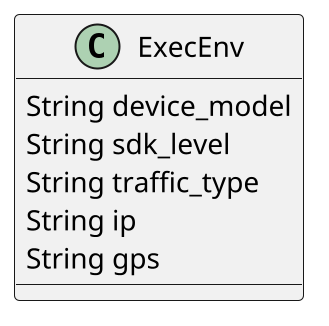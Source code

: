 @startuml exec_env_class
scale 2
class ExecEnv {
    String device_model
    String sdk_level
    String traffic_type
    String ip
    String gps
}
@enduml